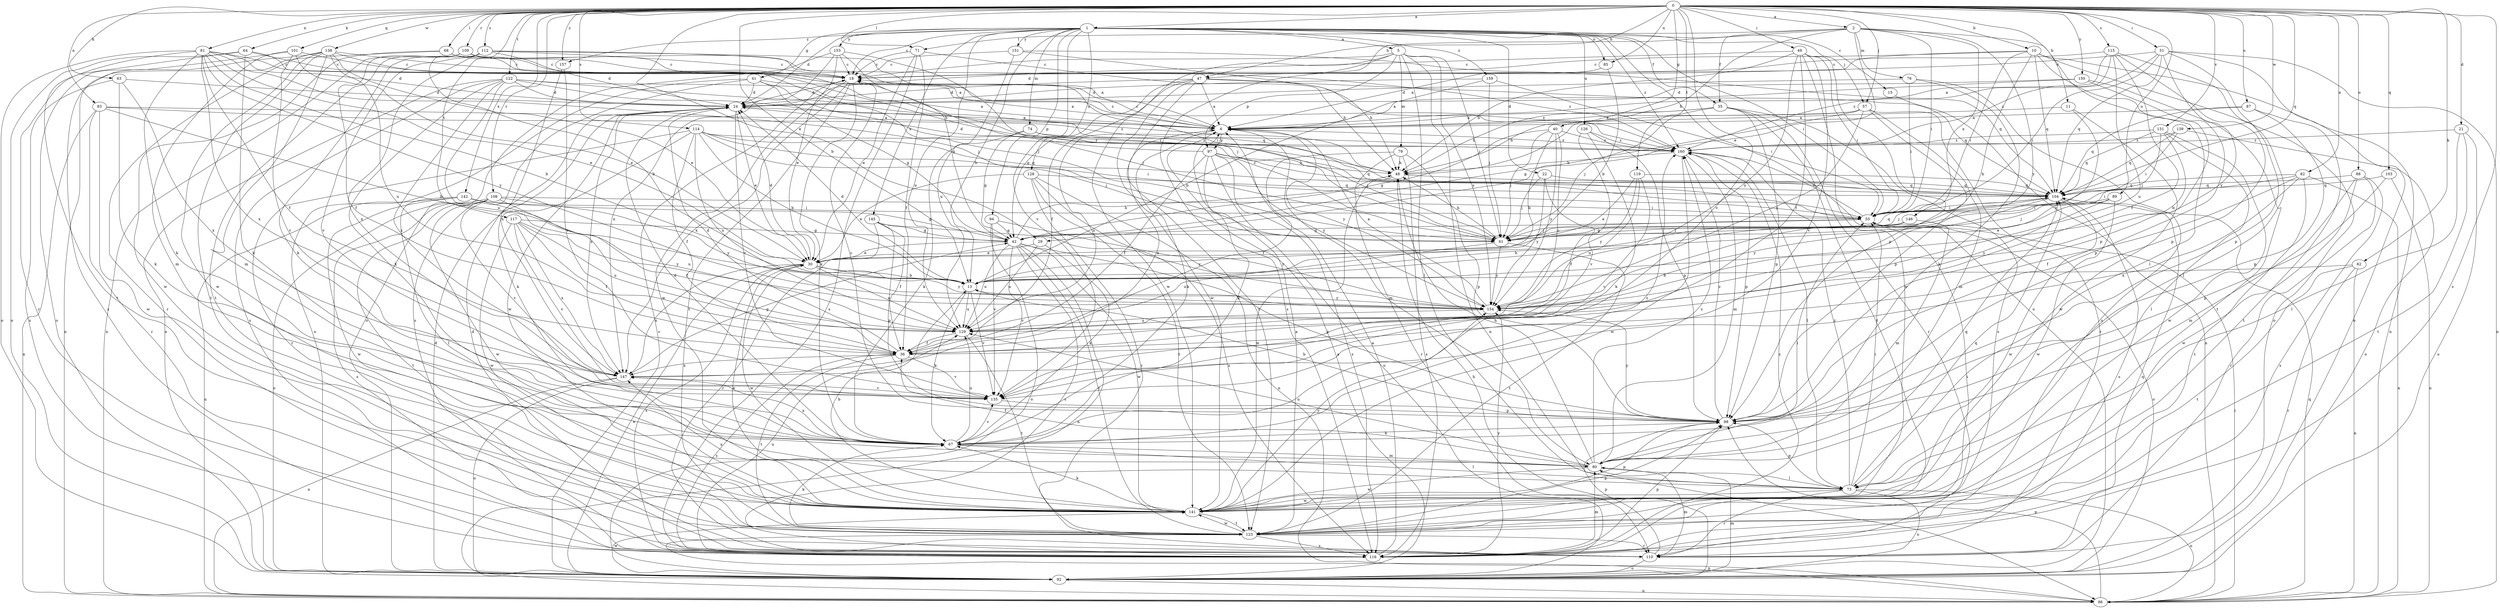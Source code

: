 strict digraph  {
0;
1;
2;
5;
6;
10;
11;
13;
15;
18;
21;
22;
24;
29;
30;
35;
36;
40;
41;
42;
47;
48;
49;
51;
55;
57;
61;
62;
63;
64;
67;
68;
71;
73;
74;
76;
79;
80;
81;
82;
83;
85;
86;
87;
88;
89;
92;
94;
97;
98;
101;
103;
104;
108;
109;
110;
112;
114;
115;
116;
117;
119;
122;
123;
126;
128;
129;
131;
135;
138;
139;
141;
142;
145;
146;
147;
150;
151;
153;
154;
157;
159;
160;
0 -> 1  [label=a];
0 -> 2  [label=a];
0 -> 10  [label=b];
0 -> 11  [label=b];
0 -> 13  [label=b];
0 -> 21  [label=d];
0 -> 29  [label=e];
0 -> 40  [label=g];
0 -> 47  [label=h];
0 -> 49  [label=i];
0 -> 51  [label=i];
0 -> 57  [label=j];
0 -> 62  [label=k];
0 -> 63  [label=k];
0 -> 64  [label=k];
0 -> 68  [label=l];
0 -> 71  [label=l];
0 -> 81  [label=n];
0 -> 82  [label=n];
0 -> 83  [label=n];
0 -> 85  [label=n];
0 -> 87  [label=o];
0 -> 88  [label=o];
0 -> 89  [label=o];
0 -> 101  [label=q];
0 -> 103  [label=q];
0 -> 104  [label=q];
0 -> 108  [label=r];
0 -> 109  [label=r];
0 -> 112  [label=s];
0 -> 114  [label=s];
0 -> 115  [label=s];
0 -> 116  [label=s];
0 -> 117  [label=t];
0 -> 119  [label=t];
0 -> 122  [label=t];
0 -> 131  [label=v];
0 -> 135  [label=v];
0 -> 138  [label=w];
0 -> 139  [label=w];
0 -> 142  [label=x];
0 -> 150  [label=y];
0 -> 157  [label=z];
1 -> 5  [label=a];
1 -> 13  [label=b];
1 -> 15  [label=c];
1 -> 18  [label=c];
1 -> 22  [label=d];
1 -> 24  [label=d];
1 -> 35  [label=f];
1 -> 41  [label=g];
1 -> 55  [label=i];
1 -> 57  [label=j];
1 -> 74  [label=m];
1 -> 85  [label=n];
1 -> 92  [label=o];
1 -> 94  [label=p];
1 -> 126  [label=u];
1 -> 128  [label=u];
1 -> 129  [label=u];
1 -> 135  [label=v];
1 -> 145  [label=x];
1 -> 151  [label=y];
1 -> 153  [label=y];
1 -> 157  [label=z];
1 -> 159  [label=z];
1 -> 160  [label=z];
2 -> 29  [label=e];
2 -> 35  [label=f];
2 -> 47  [label=h];
2 -> 48  [label=h];
2 -> 55  [label=i];
2 -> 71  [label=l];
2 -> 73  [label=l];
2 -> 76  [label=m];
2 -> 146  [label=x];
2 -> 154  [label=y];
5 -> 18  [label=c];
5 -> 61  [label=j];
5 -> 73  [label=l];
5 -> 79  [label=m];
5 -> 86  [label=n];
5 -> 97  [label=p];
5 -> 116  [label=s];
5 -> 141  [label=w];
5 -> 154  [label=y];
6 -> 18  [label=c];
6 -> 67  [label=k];
6 -> 80  [label=m];
6 -> 97  [label=p];
6 -> 129  [label=u];
6 -> 154  [label=y];
6 -> 160  [label=z];
10 -> 13  [label=b];
10 -> 18  [label=c];
10 -> 24  [label=d];
10 -> 55  [label=i];
10 -> 86  [label=n];
10 -> 92  [label=o];
10 -> 98  [label=p];
10 -> 104  [label=q];
11 -> 6  [label=a];
11 -> 141  [label=w];
11 -> 154  [label=y];
13 -> 24  [label=d];
13 -> 67  [label=k];
13 -> 129  [label=u];
13 -> 135  [label=v];
13 -> 154  [label=y];
15 -> 86  [label=n];
18 -> 24  [label=d];
18 -> 67  [label=k];
18 -> 123  [label=t];
18 -> 141  [label=w];
18 -> 147  [label=x];
21 -> 73  [label=l];
21 -> 92  [label=o];
21 -> 123  [label=t];
21 -> 160  [label=z];
22 -> 36  [label=f];
22 -> 61  [label=j];
22 -> 104  [label=q];
22 -> 154  [label=y];
24 -> 6  [label=a];
24 -> 30  [label=e];
24 -> 135  [label=v];
24 -> 141  [label=w];
24 -> 147  [label=x];
29 -> 30  [label=e];
29 -> 67  [label=k];
29 -> 129  [label=u];
30 -> 13  [label=b];
30 -> 24  [label=d];
30 -> 116  [label=s];
30 -> 129  [label=u];
30 -> 141  [label=w];
30 -> 147  [label=x];
30 -> 154  [label=y];
35 -> 6  [label=a];
35 -> 48  [label=h];
35 -> 61  [label=j];
35 -> 98  [label=p];
35 -> 110  [label=r];
35 -> 116  [label=s];
35 -> 123  [label=t];
36 -> 24  [label=d];
36 -> 116  [label=s];
36 -> 123  [label=t];
36 -> 135  [label=v];
36 -> 147  [label=x];
40 -> 13  [label=b];
40 -> 42  [label=g];
40 -> 61  [label=j];
40 -> 129  [label=u];
40 -> 154  [label=y];
40 -> 160  [label=z];
41 -> 6  [label=a];
41 -> 24  [label=d];
41 -> 42  [label=g];
41 -> 61  [label=j];
41 -> 92  [label=o];
41 -> 116  [label=s];
42 -> 30  [label=e];
42 -> 48  [label=h];
42 -> 86  [label=n];
42 -> 98  [label=p];
42 -> 116  [label=s];
42 -> 123  [label=t];
42 -> 129  [label=u];
42 -> 135  [label=v];
42 -> 141  [label=w];
47 -> 6  [label=a];
47 -> 24  [label=d];
47 -> 36  [label=f];
47 -> 42  [label=g];
47 -> 104  [label=q];
47 -> 123  [label=t];
47 -> 141  [label=w];
47 -> 160  [label=z];
48 -> 104  [label=q];
48 -> 141  [label=w];
49 -> 18  [label=c];
49 -> 36  [label=f];
49 -> 48  [label=h];
49 -> 55  [label=i];
49 -> 98  [label=p];
49 -> 135  [label=v];
49 -> 141  [label=w];
49 -> 154  [label=y];
51 -> 18  [label=c];
51 -> 55  [label=i];
51 -> 86  [label=n];
51 -> 92  [label=o];
51 -> 98  [label=p];
51 -> 104  [label=q];
51 -> 154  [label=y];
51 -> 160  [label=z];
55 -> 42  [label=g];
55 -> 61  [label=j];
55 -> 92  [label=o];
55 -> 160  [label=z];
57 -> 6  [label=a];
57 -> 42  [label=g];
57 -> 48  [label=h];
57 -> 80  [label=m];
57 -> 98  [label=p];
57 -> 110  [label=r];
57 -> 154  [label=y];
61 -> 18  [label=c];
61 -> 48  [label=h];
61 -> 104  [label=q];
61 -> 123  [label=t];
61 -> 129  [label=u];
61 -> 154  [label=y];
62 -> 13  [label=b];
62 -> 86  [label=n];
62 -> 110  [label=r];
62 -> 123  [label=t];
63 -> 24  [label=d];
63 -> 67  [label=k];
63 -> 116  [label=s];
63 -> 147  [label=x];
64 -> 18  [label=c];
64 -> 67  [label=k];
64 -> 92  [label=o];
64 -> 110  [label=r];
64 -> 160  [label=z];
67 -> 24  [label=d];
67 -> 73  [label=l];
67 -> 80  [label=m];
67 -> 129  [label=u];
67 -> 135  [label=v];
67 -> 147  [label=x];
67 -> 160  [label=z];
68 -> 18  [label=c];
68 -> 48  [label=h];
68 -> 116  [label=s];
68 -> 141  [label=w];
68 -> 160  [label=z];
71 -> 18  [label=c];
71 -> 30  [label=e];
71 -> 36  [label=f];
71 -> 48  [label=h];
71 -> 116  [label=s];
73 -> 55  [label=i];
73 -> 86  [label=n];
73 -> 92  [label=o];
73 -> 98  [label=p];
73 -> 104  [label=q];
73 -> 110  [label=r];
73 -> 141  [label=w];
73 -> 160  [label=z];
74 -> 42  [label=g];
74 -> 61  [label=j];
74 -> 67  [label=k];
74 -> 160  [label=z];
76 -> 24  [label=d];
76 -> 55  [label=i];
76 -> 67  [label=k];
76 -> 116  [label=s];
79 -> 36  [label=f];
79 -> 48  [label=h];
79 -> 98  [label=p];
79 -> 110  [label=r];
79 -> 116  [label=s];
80 -> 36  [label=f];
80 -> 48  [label=h];
80 -> 55  [label=i];
80 -> 73  [label=l];
80 -> 104  [label=q];
80 -> 129  [label=u];
80 -> 141  [label=w];
80 -> 160  [label=z];
81 -> 13  [label=b];
81 -> 18  [label=c];
81 -> 24  [label=d];
81 -> 30  [label=e];
81 -> 36  [label=f];
81 -> 61  [label=j];
81 -> 67  [label=k];
81 -> 92  [label=o];
81 -> 123  [label=t];
81 -> 147  [label=x];
81 -> 154  [label=y];
82 -> 36  [label=f];
82 -> 55  [label=i];
82 -> 86  [label=n];
82 -> 104  [label=q];
82 -> 123  [label=t];
82 -> 147  [label=x];
83 -> 6  [label=a];
83 -> 13  [label=b];
83 -> 86  [label=n];
83 -> 110  [label=r];
83 -> 141  [label=w];
83 -> 160  [label=z];
85 -> 6  [label=a];
85 -> 13  [label=b];
86 -> 55  [label=i];
86 -> 98  [label=p];
86 -> 104  [label=q];
87 -> 6  [label=a];
87 -> 98  [label=p];
87 -> 104  [label=q];
87 -> 123  [label=t];
88 -> 80  [label=m];
88 -> 104  [label=q];
88 -> 110  [label=r];
88 -> 116  [label=s];
88 -> 141  [label=w];
89 -> 30  [label=e];
89 -> 55  [label=i];
89 -> 61  [label=j];
89 -> 141  [label=w];
89 -> 154  [label=y];
92 -> 6  [label=a];
92 -> 18  [label=c];
92 -> 24  [label=d];
92 -> 30  [label=e];
92 -> 48  [label=h];
92 -> 80  [label=m];
92 -> 86  [label=n];
92 -> 141  [label=w];
94 -> 42  [label=g];
94 -> 92  [label=o];
94 -> 135  [label=v];
94 -> 154  [label=y];
97 -> 24  [label=d];
97 -> 36  [label=f];
97 -> 48  [label=h];
97 -> 67  [label=k];
97 -> 92  [label=o];
97 -> 104  [label=q];
97 -> 116  [label=s];
97 -> 154  [label=y];
98 -> 13  [label=b];
98 -> 18  [label=c];
98 -> 67  [label=k];
98 -> 154  [label=y];
98 -> 160  [label=z];
101 -> 18  [label=c];
101 -> 30  [label=e];
101 -> 80  [label=m];
101 -> 92  [label=o];
101 -> 135  [label=v];
103 -> 86  [label=n];
103 -> 98  [label=p];
103 -> 104  [label=q];
104 -> 55  [label=i];
104 -> 61  [label=j];
104 -> 116  [label=s];
104 -> 141  [label=w];
104 -> 154  [label=y];
108 -> 36  [label=f];
108 -> 55  [label=i];
108 -> 92  [label=o];
108 -> 116  [label=s];
108 -> 123  [label=t];
108 -> 135  [label=v];
108 -> 141  [label=w];
108 -> 154  [label=y];
109 -> 13  [label=b];
109 -> 18  [label=c];
109 -> 36  [label=f];
109 -> 55  [label=i];
109 -> 61  [label=j];
109 -> 86  [label=n];
110 -> 24  [label=d];
110 -> 80  [label=m];
110 -> 92  [label=o];
110 -> 98  [label=p];
110 -> 104  [label=q];
112 -> 6  [label=a];
112 -> 18  [label=c];
112 -> 24  [label=d];
112 -> 55  [label=i];
112 -> 67  [label=k];
112 -> 123  [label=t];
112 -> 135  [label=v];
112 -> 147  [label=x];
114 -> 13  [label=b];
114 -> 36  [label=f];
114 -> 55  [label=i];
114 -> 61  [label=j];
114 -> 67  [label=k];
114 -> 104  [label=q];
114 -> 110  [label=r];
114 -> 129  [label=u];
114 -> 160  [label=z];
115 -> 6  [label=a];
115 -> 18  [label=c];
115 -> 36  [label=f];
115 -> 73  [label=l];
115 -> 98  [label=p];
115 -> 129  [label=u];
115 -> 160  [label=z];
116 -> 6  [label=a];
116 -> 80  [label=m];
116 -> 98  [label=p];
116 -> 129  [label=u];
116 -> 154  [label=y];
116 -> 160  [label=z];
117 -> 36  [label=f];
117 -> 42  [label=g];
117 -> 129  [label=u];
117 -> 135  [label=v];
117 -> 141  [label=w];
117 -> 147  [label=x];
117 -> 154  [label=y];
119 -> 30  [label=e];
119 -> 104  [label=q];
119 -> 129  [label=u];
119 -> 135  [label=v];
119 -> 154  [label=y];
122 -> 6  [label=a];
122 -> 24  [label=d];
122 -> 48  [label=h];
122 -> 67  [label=k];
122 -> 92  [label=o];
122 -> 104  [label=q];
122 -> 116  [label=s];
122 -> 129  [label=u];
122 -> 147  [label=x];
123 -> 6  [label=a];
123 -> 55  [label=i];
123 -> 67  [label=k];
123 -> 86  [label=n];
123 -> 98  [label=p];
123 -> 110  [label=r];
123 -> 116  [label=s];
123 -> 141  [label=w];
126 -> 67  [label=k];
126 -> 98  [label=p];
126 -> 135  [label=v];
126 -> 160  [label=z];
128 -> 30  [label=e];
128 -> 86  [label=n];
128 -> 104  [label=q];
128 -> 110  [label=r];
128 -> 116  [label=s];
128 -> 123  [label=t];
129 -> 36  [label=f];
129 -> 123  [label=t];
131 -> 13  [label=b];
131 -> 61  [label=j];
131 -> 73  [label=l];
131 -> 104  [label=q];
131 -> 141  [label=w];
131 -> 160  [label=z];
135 -> 98  [label=p];
138 -> 6  [label=a];
138 -> 18  [label=c];
138 -> 30  [label=e];
138 -> 80  [label=m];
138 -> 86  [label=n];
138 -> 110  [label=r];
138 -> 123  [label=t];
138 -> 129  [label=u];
138 -> 141  [label=w];
139 -> 55  [label=i];
139 -> 92  [label=o];
139 -> 104  [label=q];
139 -> 160  [label=z];
141 -> 13  [label=b];
141 -> 30  [label=e];
141 -> 67  [label=k];
141 -> 98  [label=p];
141 -> 123  [label=t];
141 -> 147  [label=x];
141 -> 154  [label=y];
142 -> 42  [label=g];
142 -> 55  [label=i];
142 -> 73  [label=l];
142 -> 86  [label=n];
142 -> 129  [label=u];
142 -> 141  [label=w];
145 -> 36  [label=f];
145 -> 42  [label=g];
145 -> 98  [label=p];
145 -> 110  [label=r];
145 -> 154  [label=y];
146 -> 13  [label=b];
146 -> 42  [label=g];
146 -> 61  [label=j];
146 -> 80  [label=m];
147 -> 6  [label=a];
147 -> 42  [label=g];
147 -> 86  [label=n];
147 -> 92  [label=o];
147 -> 135  [label=v];
150 -> 6  [label=a];
150 -> 24  [label=d];
150 -> 98  [label=p];
150 -> 123  [label=t];
151 -> 18  [label=c];
151 -> 48  [label=h];
151 -> 104  [label=q];
151 -> 129  [label=u];
153 -> 18  [label=c];
153 -> 30  [label=e];
153 -> 42  [label=g];
153 -> 61  [label=j];
153 -> 92  [label=o];
153 -> 147  [label=x];
154 -> 6  [label=a];
154 -> 129  [label=u];
157 -> 135  [label=v];
157 -> 147  [label=x];
159 -> 13  [label=b];
159 -> 24  [label=d];
159 -> 55  [label=i];
159 -> 61  [label=j];
160 -> 48  [label=h];
160 -> 73  [label=l];
160 -> 80  [label=m];
160 -> 98  [label=p];
160 -> 141  [label=w];
}
